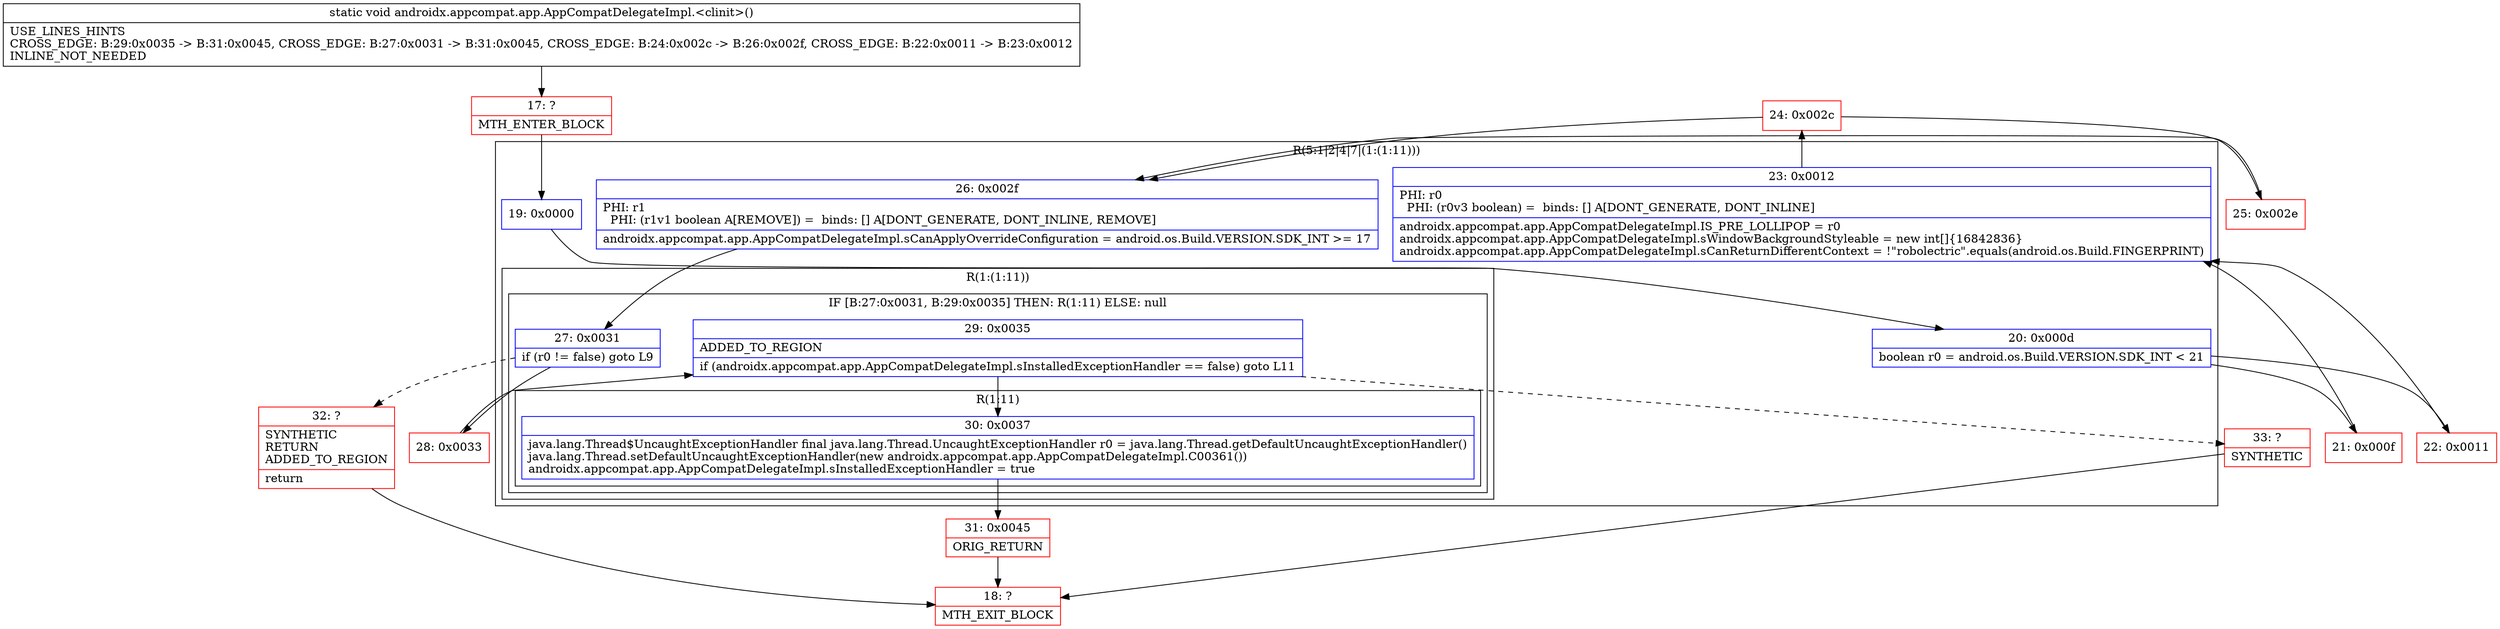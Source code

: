 digraph "CFG forandroidx.appcompat.app.AppCompatDelegateImpl.\<clinit\>()V" {
subgraph cluster_Region_1859818699 {
label = "R(5:1|2|4|7|(1:(1:11)))";
node [shape=record,color=blue];
Node_19 [shape=record,label="{19\:\ 0x0000}"];
Node_20 [shape=record,label="{20\:\ 0x000d|boolean r0 = android.os.Build.VERSION.SDK_INT \< 21\l}"];
Node_23 [shape=record,label="{23\:\ 0x0012|PHI: r0 \l  PHI: (r0v3 boolean) =  binds: [] A[DONT_GENERATE, DONT_INLINE]\l|androidx.appcompat.app.AppCompatDelegateImpl.IS_PRE_LOLLIPOP = r0\landroidx.appcompat.app.AppCompatDelegateImpl.sWindowBackgroundStyleable = new int[]\{16842836\}\landroidx.appcompat.app.AppCompatDelegateImpl.sCanReturnDifferentContext = !\"robolectric\".equals(android.os.Build.FINGERPRINT)\l}"];
Node_26 [shape=record,label="{26\:\ 0x002f|PHI: r1 \l  PHI: (r1v1 boolean A[REMOVE]) =  binds: [] A[DONT_GENERATE, DONT_INLINE, REMOVE]\l|androidx.appcompat.app.AppCompatDelegateImpl.sCanApplyOverrideConfiguration = android.os.Build.VERSION.SDK_INT \>= 17\l}"];
subgraph cluster_Region_1535898490 {
label = "R(1:(1:11))";
node [shape=record,color=blue];
subgraph cluster_IfRegion_844191664 {
label = "IF [B:27:0x0031, B:29:0x0035] THEN: R(1:11) ELSE: null";
node [shape=record,color=blue];
Node_27 [shape=record,label="{27\:\ 0x0031|if (r0 != false) goto L9\l}"];
Node_29 [shape=record,label="{29\:\ 0x0035|ADDED_TO_REGION\l|if (androidx.appcompat.app.AppCompatDelegateImpl.sInstalledExceptionHandler == false) goto L11\l}"];
subgraph cluster_Region_844634023 {
label = "R(1:11)";
node [shape=record,color=blue];
Node_30 [shape=record,label="{30\:\ 0x0037|java.lang.Thread$UncaughtExceptionHandler final java.lang.Thread.UncaughtExceptionHandler r0 = java.lang.Thread.getDefaultUncaughtExceptionHandler()\ljava.lang.Thread.setDefaultUncaughtExceptionHandler(new androidx.appcompat.app.AppCompatDelegateImpl.C00361())\landroidx.appcompat.app.AppCompatDelegateImpl.sInstalledExceptionHandler = true\l}"];
}
}
}
}
Node_17 [shape=record,color=red,label="{17\:\ ?|MTH_ENTER_BLOCK\l}"];
Node_21 [shape=record,color=red,label="{21\:\ 0x000f}"];
Node_24 [shape=record,color=red,label="{24\:\ 0x002c}"];
Node_25 [shape=record,color=red,label="{25\:\ 0x002e}"];
Node_28 [shape=record,color=red,label="{28\:\ 0x0033}"];
Node_31 [shape=record,color=red,label="{31\:\ 0x0045|ORIG_RETURN\l}"];
Node_18 [shape=record,color=red,label="{18\:\ ?|MTH_EXIT_BLOCK\l}"];
Node_33 [shape=record,color=red,label="{33\:\ ?|SYNTHETIC\l}"];
Node_32 [shape=record,color=red,label="{32\:\ ?|SYNTHETIC\lRETURN\lADDED_TO_REGION\l|return\l}"];
Node_22 [shape=record,color=red,label="{22\:\ 0x0011}"];
MethodNode[shape=record,label="{static void androidx.appcompat.app.AppCompatDelegateImpl.\<clinit\>()  | USE_LINES_HINTS\lCROSS_EDGE: B:29:0x0035 \-\> B:31:0x0045, CROSS_EDGE: B:27:0x0031 \-\> B:31:0x0045, CROSS_EDGE: B:24:0x002c \-\> B:26:0x002f, CROSS_EDGE: B:22:0x0011 \-\> B:23:0x0012\lINLINE_NOT_NEEDED\l}"];
MethodNode -> Node_17;Node_19 -> Node_20;
Node_20 -> Node_21;
Node_20 -> Node_22;
Node_23 -> Node_24;
Node_26 -> Node_27;
Node_27 -> Node_28;
Node_27 -> Node_32[style=dashed];
Node_29 -> Node_30;
Node_29 -> Node_33[style=dashed];
Node_30 -> Node_31;
Node_17 -> Node_19;
Node_21 -> Node_23;
Node_24 -> Node_25;
Node_24 -> Node_26;
Node_25 -> Node_26;
Node_28 -> Node_29;
Node_31 -> Node_18;
Node_33 -> Node_18;
Node_32 -> Node_18;
Node_22 -> Node_23;
}

